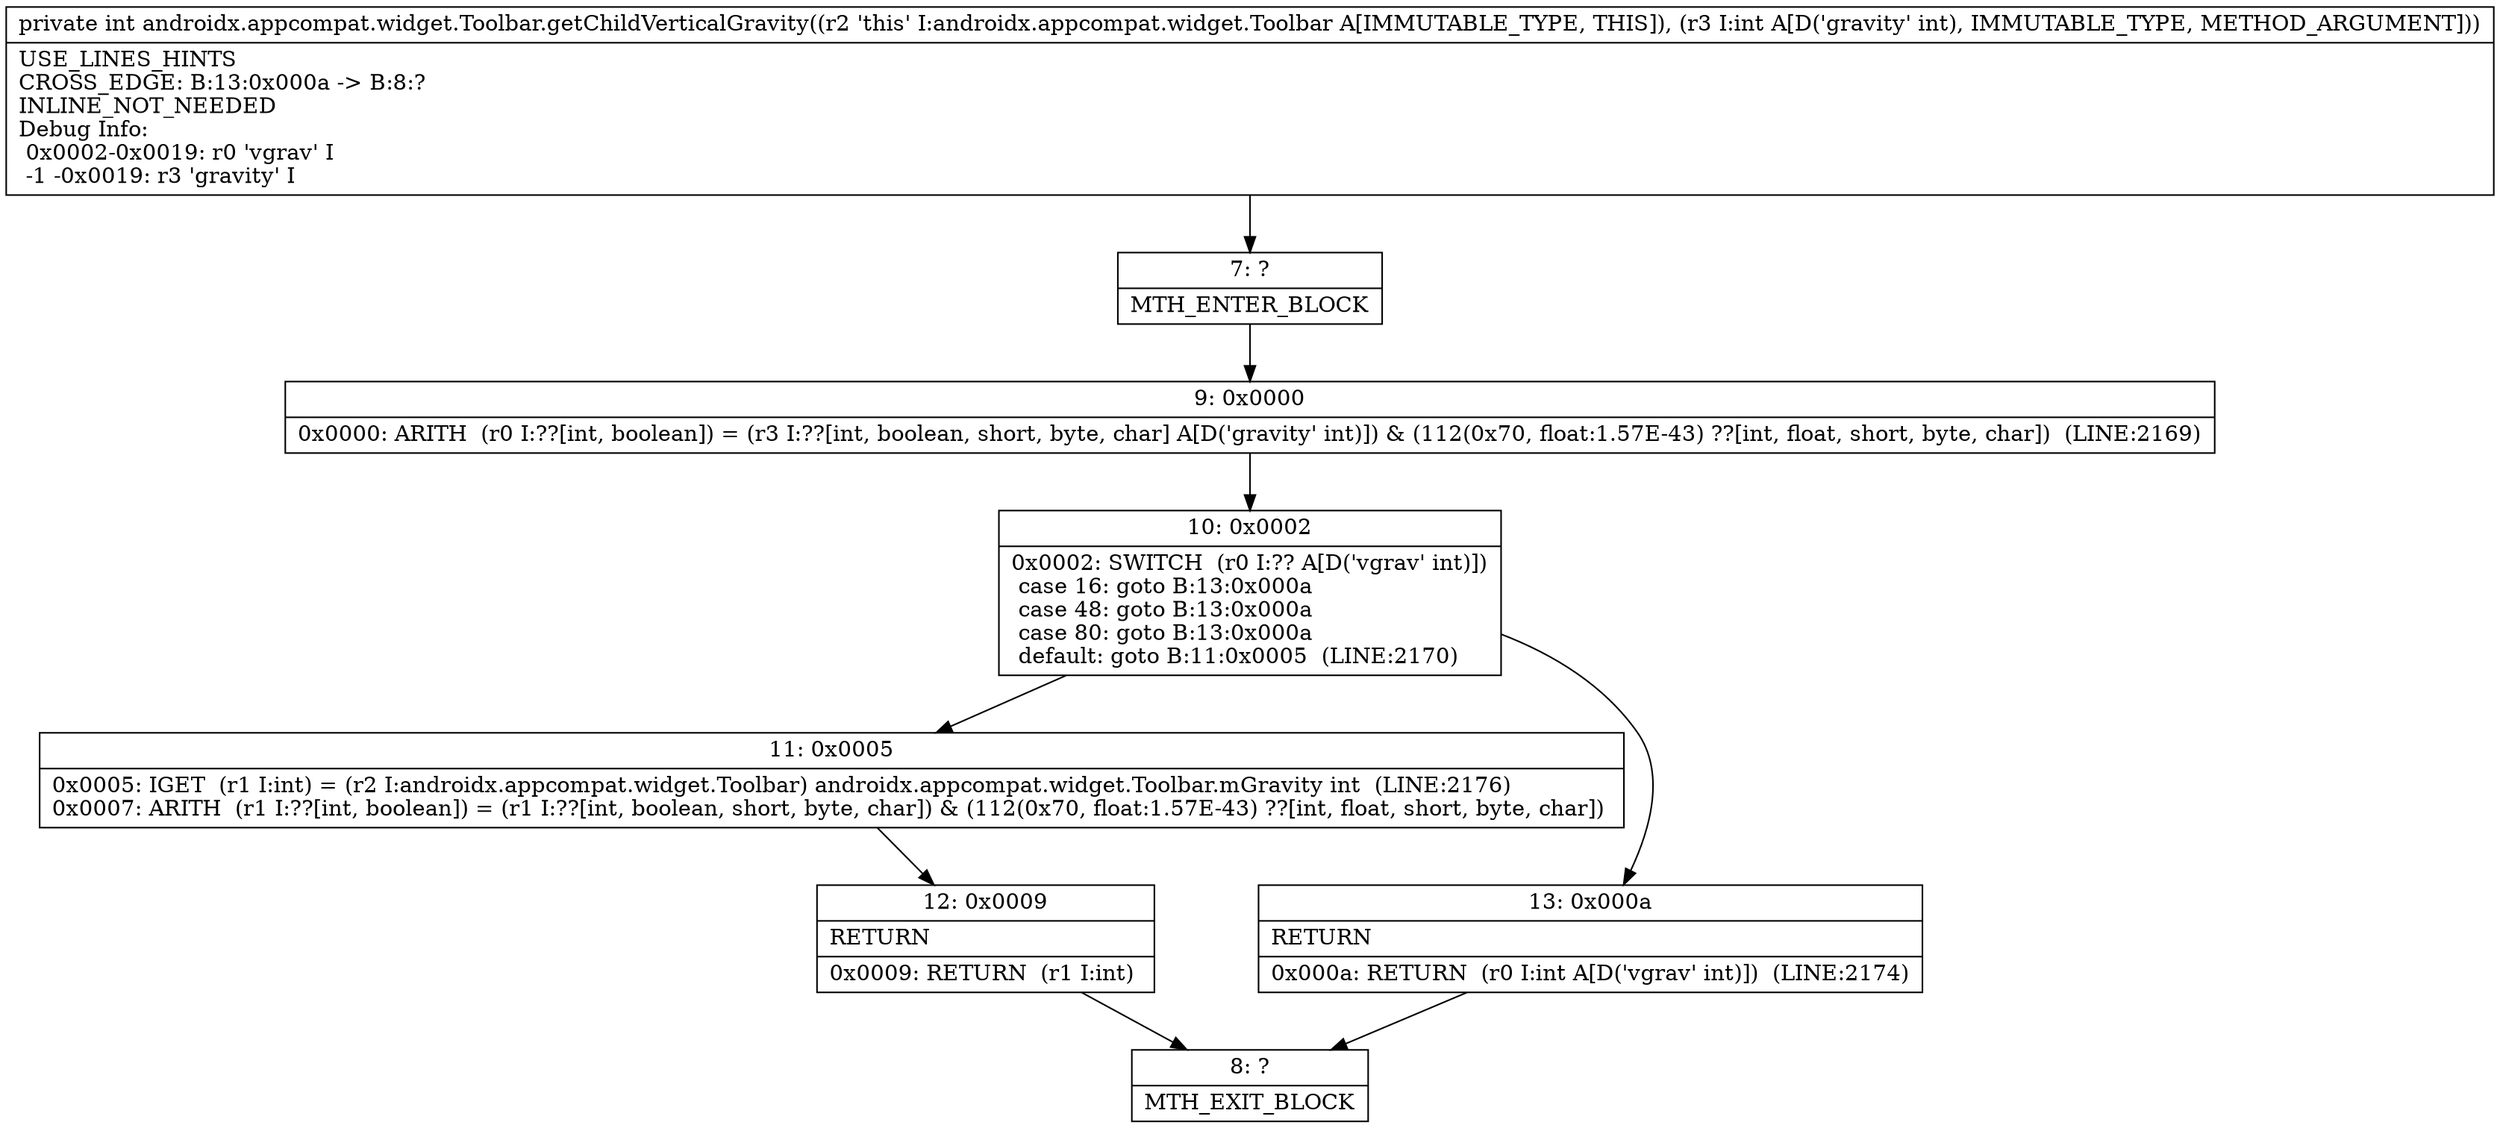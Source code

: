 digraph "CFG forandroidx.appcompat.widget.Toolbar.getChildVerticalGravity(I)I" {
Node_7 [shape=record,label="{7\:\ ?|MTH_ENTER_BLOCK\l}"];
Node_9 [shape=record,label="{9\:\ 0x0000|0x0000: ARITH  (r0 I:??[int, boolean]) = (r3 I:??[int, boolean, short, byte, char] A[D('gravity' int)]) & (112(0x70, float:1.57E\-43) ??[int, float, short, byte, char])  (LINE:2169)\l}"];
Node_10 [shape=record,label="{10\:\ 0x0002|0x0002: SWITCH  (r0 I:?? A[D('vgrav' int)])\l case 16: goto B:13:0x000a\l case 48: goto B:13:0x000a\l case 80: goto B:13:0x000a\l default: goto B:11:0x0005  (LINE:2170)\l}"];
Node_11 [shape=record,label="{11\:\ 0x0005|0x0005: IGET  (r1 I:int) = (r2 I:androidx.appcompat.widget.Toolbar) androidx.appcompat.widget.Toolbar.mGravity int  (LINE:2176)\l0x0007: ARITH  (r1 I:??[int, boolean]) = (r1 I:??[int, boolean, short, byte, char]) & (112(0x70, float:1.57E\-43) ??[int, float, short, byte, char]) \l}"];
Node_12 [shape=record,label="{12\:\ 0x0009|RETURN\l|0x0009: RETURN  (r1 I:int) \l}"];
Node_8 [shape=record,label="{8\:\ ?|MTH_EXIT_BLOCK\l}"];
Node_13 [shape=record,label="{13\:\ 0x000a|RETURN\l|0x000a: RETURN  (r0 I:int A[D('vgrav' int)])  (LINE:2174)\l}"];
MethodNode[shape=record,label="{private int androidx.appcompat.widget.Toolbar.getChildVerticalGravity((r2 'this' I:androidx.appcompat.widget.Toolbar A[IMMUTABLE_TYPE, THIS]), (r3 I:int A[D('gravity' int), IMMUTABLE_TYPE, METHOD_ARGUMENT]))  | USE_LINES_HINTS\lCROSS_EDGE: B:13:0x000a \-\> B:8:?\lINLINE_NOT_NEEDED\lDebug Info:\l  0x0002\-0x0019: r0 'vgrav' I\l  \-1 \-0x0019: r3 'gravity' I\l}"];
MethodNode -> Node_7;Node_7 -> Node_9;
Node_9 -> Node_10;
Node_10 -> Node_11;
Node_10 -> Node_13;
Node_11 -> Node_12;
Node_12 -> Node_8;
Node_13 -> Node_8;
}

